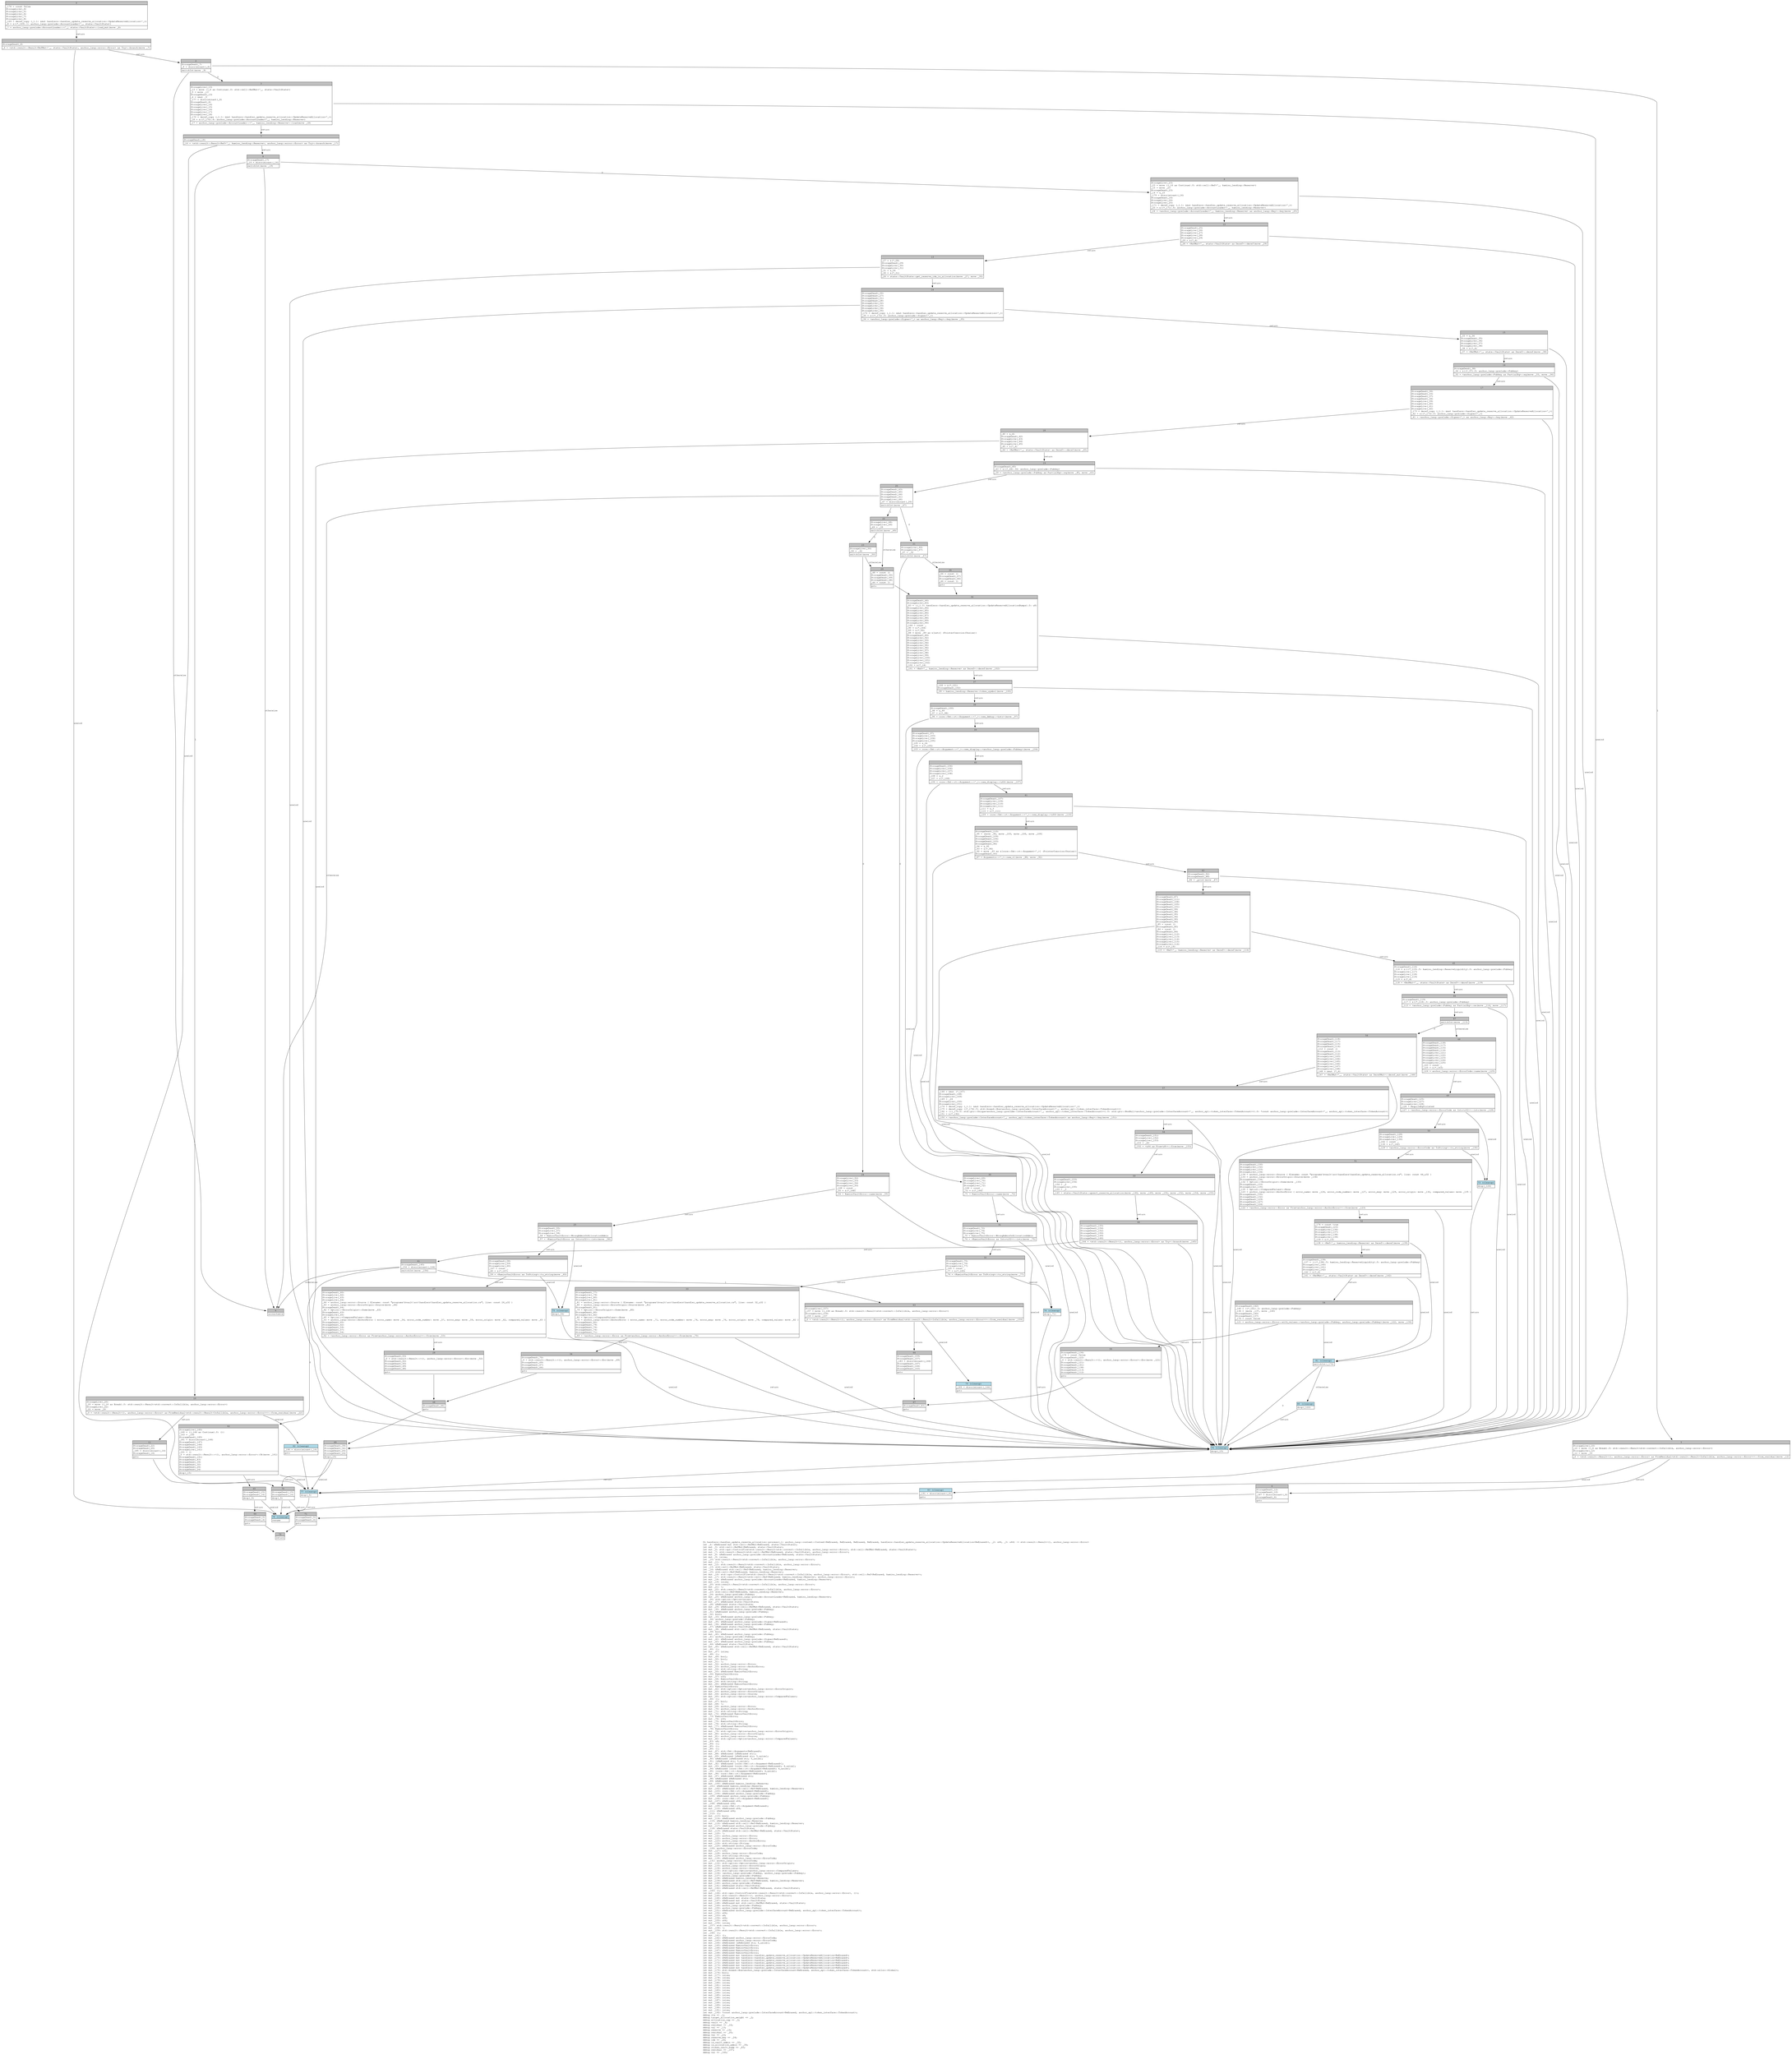 digraph Mir_0_166 {
    graph [fontname="Courier, monospace"];
    node [fontname="Courier, monospace"];
    edge [fontname="Courier, monospace"];
    label=<fn handlers::handler_update_reserve_allocation::process(_1: anchor_lang::context::Context&lt;ReErased, ReErased, ReErased, ReErased, handlers::handler_update_reserve_allocation::UpdateReserveAllocation&lt;ReErased&gt;&gt;, _2: u64, _3: u64) -&gt; std::result::Result&lt;(), anchor_lang::error::Error&gt;<br align="left"/>let _4: &amp;ReErased mut std::cell::RefMut&lt;ReErased, state::VaultState&gt;;<br align="left"/>let mut _5: std::cell::RefMut&lt;ReErased, state::VaultState&gt;;<br align="left"/>let mut _6: std::ops::ControlFlow&lt;std::result::Result&lt;std::convert::Infallible, anchor_lang::error::Error&gt;, std::cell::RefMut&lt;ReErased, state::VaultState&gt;&gt;;<br align="left"/>let mut _7: std::result::Result&lt;std::cell::RefMut&lt;ReErased, state::VaultState&gt;, anchor_lang::error::Error&gt;;<br align="left"/>let mut _8: &amp;ReErased anchor_lang::prelude::AccountLoader&lt;ReErased, state::VaultState&gt;;<br align="left"/>let mut _9: isize;<br align="left"/>let _10: std::result::Result&lt;std::convert::Infallible, anchor_lang::error::Error&gt;;<br align="left"/>let mut _11: !;<br align="left"/>let mut _12: std::result::Result&lt;std::convert::Infallible, anchor_lang::error::Error&gt;;<br align="left"/>let _13: std::cell::RefMut&lt;ReErased, state::VaultState&gt;;<br align="left"/>let _14: &amp;ReErased std::cell::Ref&lt;ReErased, kamino_lending::Reserve&gt;;<br align="left"/>let _15: std::cell::Ref&lt;ReErased, kamino_lending::Reserve&gt;;<br align="left"/>let mut _16: std::ops::ControlFlow&lt;std::result::Result&lt;std::convert::Infallible, anchor_lang::error::Error&gt;, std::cell::Ref&lt;ReErased, kamino_lending::Reserve&gt;&gt;;<br align="left"/>let mut _17: std::result::Result&lt;std::cell::Ref&lt;ReErased, kamino_lending::Reserve&gt;, anchor_lang::error::Error&gt;;<br align="left"/>let mut _18: &amp;ReErased anchor_lang::prelude::AccountLoader&lt;ReErased, kamino_lending::Reserve&gt;;<br align="left"/>let mut _19: isize;<br align="left"/>let _20: std::result::Result&lt;std::convert::Infallible, anchor_lang::error::Error&gt;;<br align="left"/>let mut _21: !;<br align="left"/>let mut _22: std::result::Result&lt;std::convert::Infallible, anchor_lang::error::Error&gt;;<br align="left"/>let _23: std::cell::Ref&lt;ReErased, kamino_lending::Reserve&gt;;<br align="left"/>let _24: anchor_lang::prelude::Pubkey;<br align="left"/>let mut _25: &amp;ReErased anchor_lang::prelude::AccountLoader&lt;ReErased, kamino_lending::Reserve&gt;;<br align="left"/>let _26: std::option::Option&lt;usize&gt;;<br align="left"/>let mut _27: &amp;ReErased state::VaultState;<br align="left"/>let _28: &amp;ReErased state::VaultState;<br align="left"/>let mut _29: &amp;ReErased std::cell::RefMut&lt;ReErased, state::VaultState&gt;;<br align="left"/>let mut _30: &amp;ReErased anchor_lang::prelude::Pubkey;<br align="left"/>let _31: &amp;ReErased anchor_lang::prelude::Pubkey;<br align="left"/>let _32: bool;<br align="left"/>let mut _33: &amp;ReErased anchor_lang::prelude::Pubkey;<br align="left"/>let _34: anchor_lang::prelude::Pubkey;<br align="left"/>let mut _35: &amp;ReErased anchor_lang::prelude::Signer&lt;ReErased&gt;;<br align="left"/>let mut _36: &amp;ReErased anchor_lang::prelude::Pubkey;<br align="left"/>let _37: &amp;ReErased state::VaultState;<br align="left"/>let mut _38: &amp;ReErased std::cell::RefMut&lt;ReErased, state::VaultState&gt;;<br align="left"/>let _39: bool;<br align="left"/>let mut _40: &amp;ReErased anchor_lang::prelude::Pubkey;<br align="left"/>let _41: anchor_lang::prelude::Pubkey;<br align="left"/>let mut _42: &amp;ReErased anchor_lang::prelude::Signer&lt;ReErased&gt;;<br align="left"/>let mut _43: &amp;ReErased anchor_lang::prelude::Pubkey;<br align="left"/>let _44: &amp;ReErased state::VaultState;<br align="left"/>let mut _45: &amp;ReErased std::cell::RefMut&lt;ReErased, state::VaultState&gt;;<br align="left"/>let _46: ();<br align="left"/>let mut _47: isize;<br align="left"/>let _48: ();<br align="left"/>let mut _49: bool;<br align="left"/>let mut _50: bool;<br align="left"/>let mut _51: !;<br align="left"/>let mut _52: anchor_lang::error::Error;<br align="left"/>let mut _53: anchor_lang::error::AnchorError;<br align="left"/>let mut _54: std::string::String;<br align="left"/>let mut _55: &amp;ReErased KaminoVaultError;<br align="left"/>let _56: KaminoVaultError;<br align="left"/>let mut _57: u32;<br align="left"/>let mut _58: KaminoVaultError;<br align="left"/>let mut _59: std::string::String;<br align="left"/>let mut _60: &amp;ReErased KaminoVaultError;<br align="left"/>let _61: KaminoVaultError;<br align="left"/>let mut _62: std::option::Option&lt;anchor_lang::error::ErrorOrigin&gt;;<br align="left"/>let mut _63: anchor_lang::error::ErrorOrigin;<br align="left"/>let mut _64: anchor_lang::error::Source;<br align="left"/>let mut _65: std::option::Option&lt;anchor_lang::error::ComparedValues&gt;;<br align="left"/>let _66: ();<br align="left"/>let mut _67: bool;<br align="left"/>let mut _68: !;<br align="left"/>let mut _69: anchor_lang::error::Error;<br align="left"/>let mut _70: anchor_lang::error::AnchorError;<br align="left"/>let mut _71: std::string::String;<br align="left"/>let mut _72: &amp;ReErased KaminoVaultError;<br align="left"/>let _73: KaminoVaultError;<br align="left"/>let mut _74: u32;<br align="left"/>let mut _75: KaminoVaultError;<br align="left"/>let mut _76: std::string::String;<br align="left"/>let mut _77: &amp;ReErased KaminoVaultError;<br align="left"/>let _78: KaminoVaultError;<br align="left"/>let mut _79: std::option::Option&lt;anchor_lang::error::ErrorOrigin&gt;;<br align="left"/>let mut _80: anchor_lang::error::ErrorOrigin;<br align="left"/>let mut _81: anchor_lang::error::Source;<br align="left"/>let mut _82: std::option::Option&lt;anchor_lang::error::ComparedValues&gt;;<br align="left"/>let _83: u8;<br align="left"/>let _84: ();<br align="left"/>let _85: ();<br align="left"/>let _86: ();<br align="left"/>let mut _87: std::fmt::Arguments&lt;ReErased&gt;;<br align="left"/>let mut _88: &amp;ReErased [&amp;ReErased str];<br align="left"/>let mut _89: &amp;ReErased [&amp;ReErased str; 5_usize];<br align="left"/>let _90: &amp;ReErased [&amp;ReErased str; 5_usize];<br align="left"/>let _91: [&amp;ReErased str; 5_usize];<br align="left"/>let mut _92: &amp;ReErased [core::fmt::rt::Argument&lt;ReErased&gt;];<br align="left"/>let mut _93: &amp;ReErased [core::fmt::rt::Argument&lt;ReErased&gt;; 4_usize];<br align="left"/>let _94: &amp;ReErased [core::fmt::rt::Argument&lt;ReErased&gt;; 4_usize];<br align="left"/>let _95: [core::fmt::rt::Argument&lt;ReErased&gt;; 4_usize];<br align="left"/>let mut _96: core::fmt::rt::Argument&lt;ReErased&gt;;<br align="left"/>let mut _97: &amp;ReErased &amp;ReErased str;<br align="left"/>let _98: &amp;ReErased &amp;ReErased str;<br align="left"/>let _99: &amp;ReErased str;<br align="left"/>let mut _100: &amp;ReErased kamino_lending::Reserve;<br align="left"/>let _101: &amp;ReErased kamino_lending::Reserve;<br align="left"/>let mut _102: &amp;ReErased std::cell::Ref&lt;ReErased, kamino_lending::Reserve&gt;;<br align="left"/>let mut _103: core::fmt::rt::Argument&lt;ReErased&gt;;<br align="left"/>let mut _104: &amp;ReErased anchor_lang::prelude::Pubkey;<br align="left"/>let _105: &amp;ReErased anchor_lang::prelude::Pubkey;<br align="left"/>let mut _106: core::fmt::rt::Argument&lt;ReErased&gt;;<br align="left"/>let mut _107: &amp;ReErased u64;<br align="left"/>let _108: &amp;ReErased u64;<br align="left"/>let mut _109: core::fmt::rt::Argument&lt;ReErased&gt;;<br align="left"/>let mut _110: &amp;ReErased u64;<br align="left"/>let _111: &amp;ReErased u64;<br align="left"/>let _112: ();<br align="left"/>let mut _113: bool;<br align="left"/>let mut _114: &amp;ReErased anchor_lang::prelude::Pubkey;<br align="left"/>let _115: &amp;ReErased kamino_lending::Reserve;<br align="left"/>let mut _116: &amp;ReErased std::cell::Ref&lt;ReErased, kamino_lending::Reserve&gt;;<br align="left"/>let mut _117: &amp;ReErased anchor_lang::prelude::Pubkey;<br align="left"/>let _118: &amp;ReErased state::VaultState;<br align="left"/>let mut _119: &amp;ReErased std::cell::RefMut&lt;ReErased, state::VaultState&gt;;<br align="left"/>let mut _120: !;<br align="left"/>let mut _121: anchor_lang::error::Error;<br align="left"/>let mut _122: anchor_lang::error::Error;<br align="left"/>let mut _123: anchor_lang::error::AnchorError;<br align="left"/>let mut _124: std::string::String;<br align="left"/>let mut _125: &amp;ReErased anchor_lang::error::ErrorCode;<br align="left"/>let _126: anchor_lang::error::ErrorCode;<br align="left"/>let mut _127: u32;<br align="left"/>let mut _128: anchor_lang::error::ErrorCode;<br align="left"/>let mut _129: std::string::String;<br align="left"/>let mut _130: &amp;ReErased anchor_lang::error::ErrorCode;<br align="left"/>let _131: anchor_lang::error::ErrorCode;<br align="left"/>let mut _132: std::option::Option&lt;anchor_lang::error::ErrorOrigin&gt;;<br align="left"/>let mut _133: anchor_lang::error::ErrorOrigin;<br align="left"/>let mut _134: anchor_lang::error::Source;<br align="left"/>let mut _135: std::option::Option&lt;anchor_lang::error::ComparedValues&gt;;<br align="left"/>let mut _136: (anchor_lang::prelude::Pubkey, anchor_lang::prelude::Pubkey);<br align="left"/>let mut _137: anchor_lang::prelude::Pubkey;<br align="left"/>let mut _138: &amp;ReErased kamino_lending::Reserve;<br align="left"/>let mut _139: &amp;ReErased std::cell::Ref&lt;ReErased, kamino_lending::Reserve&gt;;<br align="left"/>let mut _140: anchor_lang::prelude::Pubkey;<br align="left"/>let mut _141: &amp;ReErased state::VaultState;<br align="left"/>let mut _142: &amp;ReErased std::cell::RefMut&lt;ReErased, state::VaultState&gt;;<br align="left"/>let _143: ();<br align="left"/>let mut _144: std::ops::ControlFlow&lt;std::result::Result&lt;std::convert::Infallible, anchor_lang::error::Error&gt;, ()&gt;;<br align="left"/>let mut _145: std::result::Result&lt;(), anchor_lang::error::Error&gt;;<br align="left"/>let mut _146: &amp;ReErased mut state::VaultState;<br align="left"/>let mut _147: &amp;ReErased mut state::VaultState;<br align="left"/>let mut _148: &amp;ReErased mut std::cell::RefMut&lt;ReErased, state::VaultState&gt;;<br align="left"/>let mut _149: anchor_lang::prelude::Pubkey;<br align="left"/>let mut _150: anchor_lang::prelude::Pubkey;<br align="left"/>let mut _151: &amp;ReErased anchor_lang::prelude::InterfaceAccount&lt;ReErased, anchor_spl::token_interface::TokenAccount&gt;;<br align="left"/>let mut _152: u64;<br align="left"/>let mut _153: u8;<br align="left"/>let mut _154: u64;<br align="left"/>let mut _155: u64;<br align="left"/>let mut _156: isize;<br align="left"/>let _157: std::result::Result&lt;std::convert::Infallible, anchor_lang::error::Error&gt;;<br align="left"/>let mut _158: !;<br align="left"/>let mut _159: std::result::Result&lt;std::convert::Infallible, anchor_lang::error::Error&gt;;<br align="left"/>let _160: ();<br align="left"/>let mut _161: ();<br align="left"/>let mut _162: &amp;ReErased anchor_lang::error::ErrorCode;<br align="left"/>let mut _163: &amp;ReErased anchor_lang::error::ErrorCode;<br align="left"/>let mut _164: &amp;ReErased [&amp;ReErased str; 5_usize];<br align="left"/>let mut _165: &amp;ReErased KaminoVaultError;<br align="left"/>let mut _166: &amp;ReErased KaminoVaultError;<br align="left"/>let mut _167: &amp;ReErased KaminoVaultError;<br align="left"/>let mut _168: &amp;ReErased KaminoVaultError;<br align="left"/>let mut _169: &amp;ReErased mut handlers::handler_update_reserve_allocation::UpdateReserveAllocation&lt;ReErased&gt;;<br align="left"/>let mut _170: &amp;ReErased mut handlers::handler_update_reserve_allocation::UpdateReserveAllocation&lt;ReErased&gt;;<br align="left"/>let mut _171: &amp;ReErased mut handlers::handler_update_reserve_allocation::UpdateReserveAllocation&lt;ReErased&gt;;<br align="left"/>let mut _172: &amp;ReErased mut handlers::handler_update_reserve_allocation::UpdateReserveAllocation&lt;ReErased&gt;;<br align="left"/>let mut _173: &amp;ReErased mut handlers::handler_update_reserve_allocation::UpdateReserveAllocation&lt;ReErased&gt;;<br align="left"/>let mut _174: &amp;ReErased mut handlers::handler_update_reserve_allocation::UpdateReserveAllocation&lt;ReErased&gt;;<br align="left"/>let mut _175: std::boxed::Box&lt;anchor_lang::prelude::InterfaceAccount&lt;ReErased, anchor_spl::token_interface::TokenAccount&gt;, std::alloc::Global&gt;;<br align="left"/>let mut _176: bool;<br align="left"/>let mut _177: isize;<br align="left"/>let mut _178: isize;<br align="left"/>let mut _179: isize;<br align="left"/>let mut _180: isize;<br align="left"/>let mut _181: isize;<br align="left"/>let mut _182: isize;<br align="left"/>let mut _183: isize;<br align="left"/>let mut _184: isize;<br align="left"/>let mut _185: isize;<br align="left"/>let mut _186: isize;<br align="left"/>let mut _187: isize;<br align="left"/>let mut _188: isize;<br align="left"/>let mut _189: isize;<br align="left"/>let mut _190: isize;<br align="left"/>let mut _191: isize;<br align="left"/>let mut _192: *const anchor_lang::prelude::InterfaceAccount&lt;ReErased, anchor_spl::token_interface::TokenAccount&gt;;<br align="left"/>debug ctx =&gt; _1;<br align="left"/>debug target_allocation_weight =&gt; _2;<br align="left"/>debug allocation_cap =&gt; _3;<br align="left"/>debug vault =&gt; _4;<br align="left"/>debug residual =&gt; _10;<br align="left"/>debug val =&gt; _13;<br align="left"/>debug reserve =&gt; _14;<br align="left"/>debug residual =&gt; _20;<br align="left"/>debug val =&gt; _23;<br align="left"/>debug reserve_key =&gt; _24;<br align="left"/>debug idx =&gt; _26;<br align="left"/>debug is_vault_admin =&gt; _32;<br align="left"/>debug is_allocation_admin =&gt; _39;<br align="left"/>debug ctoken_vault_bump =&gt; _83;<br align="left"/>debug residual =&gt; _157;<br align="left"/>debug val =&gt; _160;<br align="left"/>>;
    bb0__0_166 [shape="none", label=<<table border="0" cellborder="1" cellspacing="0"><tr><td bgcolor="gray" align="center" colspan="1">0</td></tr><tr><td align="left" balign="left">_176 = const false<br/>StorageLive(_4)<br/>StorageLive(_5)<br/>StorageLive(_6)<br/>StorageLive(_7)<br/>StorageLive(_8)<br/>_169 = deref_copy (_1.1: &amp;mut handlers::handler_update_reserve_allocation::UpdateReserveAllocation&lt;'_&gt;)<br/>_8 = &amp;((*_169).1: anchor_lang::prelude::AccountLoader&lt;'_, state::VaultState&gt;)<br/></td></tr><tr><td align="left">_7 = anchor_lang::prelude::AccountLoader::&lt;'_, state::VaultState&gt;::load_mut(move _8)</td></tr></table>>];
    bb1__0_166 [shape="none", label=<<table border="0" cellborder="1" cellspacing="0"><tr><td bgcolor="gray" align="center" colspan="1">1</td></tr><tr><td align="left" balign="left">StorageDead(_8)<br/></td></tr><tr><td align="left">_6 = &lt;std::result::Result&lt;RefMut&lt;'_, state::VaultState&gt;, anchor_lang::error::Error&gt; as Try&gt;::branch(move _7)</td></tr></table>>];
    bb2__0_166 [shape="none", label=<<table border="0" cellborder="1" cellspacing="0"><tr><td bgcolor="gray" align="center" colspan="1">2</td></tr><tr><td align="left" balign="left">StorageDead(_7)<br/>_9 = discriminant(_6)<br/></td></tr><tr><td align="left">switchInt(move _9)</td></tr></table>>];
    bb3__0_166 [shape="none", label=<<table border="0" cellborder="1" cellspacing="0"><tr><td bgcolor="gray" align="center" colspan="1">3</td></tr><tr><td align="left" balign="left">StorageLive(_13)<br/>_13 = move ((_6 as Continue).0: std::cell::RefMut&lt;'_, state::VaultState&gt;)<br/>_5 = move _13<br/>StorageDead(_13)<br/>_4 = &amp;mut _5<br/>_177 = discriminant(_6)<br/>StorageDead(_6)<br/>StorageLive(_14)<br/>StorageLive(_15)<br/>StorageLive(_16)<br/>StorageLive(_17)<br/>StorageLive(_18)<br/>_170 = deref_copy (_1.1: &amp;mut handlers::handler_update_reserve_allocation::UpdateReserveAllocation&lt;'_&gt;)<br/>_18 = &amp;((*_170).4: anchor_lang::prelude::AccountLoader&lt;'_, kamino_lending::Reserve&gt;)<br/></td></tr><tr><td align="left">_17 = anchor_lang::prelude::AccountLoader::&lt;'_, kamino_lending::Reserve&gt;::load(move _18)</td></tr></table>>];
    bb4__0_166 [shape="none", label=<<table border="0" cellborder="1" cellspacing="0"><tr><td bgcolor="gray" align="center" colspan="1">4</td></tr><tr><td align="left">unreachable</td></tr></table>>];
    bb5__0_166 [shape="none", label=<<table border="0" cellborder="1" cellspacing="0"><tr><td bgcolor="gray" align="center" colspan="1">5</td></tr><tr><td align="left" balign="left">StorageLive(_10)<br/>_10 = move ((_6 as Break).0: std::result::Result&lt;std::convert::Infallible, anchor_lang::error::Error&gt;)<br/>StorageLive(_12)<br/>_12 = move _10<br/></td></tr><tr><td align="left">_0 = &lt;std::result::Result&lt;(), anchor_lang::error::Error&gt; as FromResidual&lt;std::result::Result&lt;Infallible, anchor_lang::error::Error&gt;&gt;&gt;::from_residual(move _12)</td></tr></table>>];
    bb6__0_166 [shape="none", label=<<table border="0" cellborder="1" cellspacing="0"><tr><td bgcolor="gray" align="center" colspan="1">6</td></tr><tr><td align="left" balign="left">StorageDead(_12)<br/>StorageDead(_10)<br/>_187 = discriminant(_6)<br/>StorageDead(_6)<br/></td></tr><tr><td align="left">goto</td></tr></table>>];
    bb7__0_166 [shape="none", label=<<table border="0" cellborder="1" cellspacing="0"><tr><td bgcolor="gray" align="center" colspan="1">7</td></tr><tr><td align="left" balign="left">StorageDead(_18)<br/></td></tr><tr><td align="left">_16 = &lt;std::result::Result&lt;Ref&lt;'_, kamino_lending::Reserve&gt;, anchor_lang::error::Error&gt; as Try&gt;::branch(move _17)</td></tr></table>>];
    bb8__0_166 [shape="none", label=<<table border="0" cellborder="1" cellspacing="0"><tr><td bgcolor="gray" align="center" colspan="1">8</td></tr><tr><td align="left" balign="left">StorageDead(_17)<br/>_19 = discriminant(_16)<br/></td></tr><tr><td align="left">switchInt(move _19)</td></tr></table>>];
    bb9__0_166 [shape="none", label=<<table border="0" cellborder="1" cellspacing="0"><tr><td bgcolor="gray" align="center" colspan="1">9</td></tr><tr><td align="left" balign="left">StorageLive(_23)<br/>_23 = move ((_16 as Continue).0: std::cell::Ref&lt;'_, kamino_lending::Reserve&gt;)<br/>_15 = move _23<br/>StorageDead(_23)<br/>_14 = &amp;_15<br/>_179 = discriminant(_16)<br/>StorageDead(_16)<br/>StorageLive(_24)<br/>StorageLive(_25)<br/>_171 = deref_copy (_1.1: &amp;mut handlers::handler_update_reserve_allocation::UpdateReserveAllocation&lt;'_&gt;)<br/>_25 = &amp;((*_171).4: anchor_lang::prelude::AccountLoader&lt;'_, kamino_lending::Reserve&gt;)<br/></td></tr><tr><td align="left">_24 = &lt;anchor_lang::prelude::AccountLoader&lt;'_, kamino_lending::Reserve&gt; as anchor_lang::Key&gt;::key(move _25)</td></tr></table>>];
    bb10__0_166 [shape="none", label=<<table border="0" cellborder="1" cellspacing="0"><tr><td bgcolor="gray" align="center" colspan="1">10</td></tr><tr><td align="left" balign="left">StorageLive(_20)<br/>_20 = move ((_16 as Break).0: std::result::Result&lt;std::convert::Infallible, anchor_lang::error::Error&gt;)<br/>StorageLive(_22)<br/>_22 = move _20<br/></td></tr><tr><td align="left">_0 = &lt;std::result::Result&lt;(), anchor_lang::error::Error&gt; as FromResidual&lt;std::result::Result&lt;Infallible, anchor_lang::error::Error&gt;&gt;&gt;::from_residual(move _22)</td></tr></table>>];
    bb11__0_166 [shape="none", label=<<table border="0" cellborder="1" cellspacing="0"><tr><td bgcolor="gray" align="center" colspan="1">11</td></tr><tr><td align="left" balign="left">StorageDead(_22)<br/>StorageDead(_20)<br/>_185 = discriminant(_16)<br/>StorageDead(_16)<br/></td></tr><tr><td align="left">goto</td></tr></table>>];
    bb12__0_166 [shape="none", label=<<table border="0" cellborder="1" cellspacing="0"><tr><td bgcolor="gray" align="center" colspan="1">12</td></tr><tr><td align="left" balign="left">StorageDead(_25)<br/>StorageLive(_26)<br/>StorageLive(_27)<br/>StorageLive(_28)<br/>StorageLive(_29)<br/>_29 = &amp;(*_4)<br/></td></tr><tr><td align="left">_28 = &lt;RefMut&lt;'_, state::VaultState&gt; as Deref&gt;::deref(move _29)</td></tr></table>>];
    bb13__0_166 [shape="none", label=<<table border="0" cellborder="1" cellspacing="0"><tr><td bgcolor="gray" align="center" colspan="1">13</td></tr><tr><td align="left" balign="left">_27 = &amp;(*_28)<br/>StorageDead(_29)<br/>StorageLive(_30)<br/>StorageLive(_31)<br/>_31 = &amp;_24<br/>_30 = &amp;(*_31)<br/></td></tr><tr><td align="left">_26 = state::VaultState::get_reserve_idx_in_allocation(move _27, move _30)</td></tr></table>>];
    bb14__0_166 [shape="none", label=<<table border="0" cellborder="1" cellspacing="0"><tr><td bgcolor="gray" align="center" colspan="1">14</td></tr><tr><td align="left" balign="left">StorageDead(_30)<br/>StorageDead(_27)<br/>StorageDead(_31)<br/>StorageDead(_28)<br/>StorageLive(_32)<br/>StorageLive(_33)<br/>StorageLive(_34)<br/>StorageLive(_35)<br/>_172 = deref_copy (_1.1: &amp;mut handlers::handler_update_reserve_allocation::UpdateReserveAllocation&lt;'_&gt;)<br/>_35 = &amp;((*_172).0: anchor_lang::prelude::Signer&lt;'_&gt;)<br/></td></tr><tr><td align="left">_34 = &lt;anchor_lang::prelude::Signer&lt;'_&gt; as anchor_lang::Key&gt;::key(move _35)</td></tr></table>>];
    bb15__0_166 [shape="none", label=<<table border="0" cellborder="1" cellspacing="0"><tr><td bgcolor="gray" align="center" colspan="1">15</td></tr><tr><td align="left" balign="left">_33 = &amp;_34<br/>StorageDead(_35)<br/>StorageLive(_36)<br/>StorageLive(_37)<br/>StorageLive(_38)<br/>_38 = &amp;(*_4)<br/></td></tr><tr><td align="left">_37 = &lt;RefMut&lt;'_, state::VaultState&gt; as Deref&gt;::deref(move _38)</td></tr></table>>];
    bb16__0_166 [shape="none", label=<<table border="0" cellborder="1" cellspacing="0"><tr><td bgcolor="gray" align="center" colspan="1">16</td></tr><tr><td align="left" balign="left">StorageDead(_38)<br/>_36 = &amp;((*_37).0: anchor_lang::prelude::Pubkey)<br/></td></tr><tr><td align="left">_32 = &lt;anchor_lang::prelude::Pubkey as PartialEq&gt;::eq(move _33, move _36)</td></tr></table>>];
    bb17__0_166 [shape="none", label=<<table border="0" cellborder="1" cellspacing="0"><tr><td bgcolor="gray" align="center" colspan="1">17</td></tr><tr><td align="left" balign="left">StorageDead(_36)<br/>StorageDead(_33)<br/>StorageDead(_37)<br/>StorageDead(_34)<br/>StorageLive(_39)<br/>StorageLive(_40)<br/>StorageLive(_41)<br/>StorageLive(_42)<br/>_173 = deref_copy (_1.1: &amp;mut handlers::handler_update_reserve_allocation::UpdateReserveAllocation&lt;'_&gt;)<br/>_42 = &amp;((*_173).0: anchor_lang::prelude::Signer&lt;'_&gt;)<br/></td></tr><tr><td align="left">_41 = &lt;anchor_lang::prelude::Signer&lt;'_&gt; as anchor_lang::Key&gt;::key(move _42)</td></tr></table>>];
    bb18__0_166 [shape="none", label=<<table border="0" cellborder="1" cellspacing="0"><tr><td bgcolor="gray" align="center" colspan="1">18</td></tr><tr><td align="left" balign="left">_40 = &amp;_41<br/>StorageDead(_42)<br/>StorageLive(_43)<br/>StorageLive(_44)<br/>StorageLive(_45)<br/>_45 = &amp;(*_4)<br/></td></tr><tr><td align="left">_44 = &lt;RefMut&lt;'_, state::VaultState&gt; as Deref&gt;::deref(move _45)</td></tr></table>>];
    bb19__0_166 [shape="none", label=<<table border="0" cellborder="1" cellspacing="0"><tr><td bgcolor="gray" align="center" colspan="1">19</td></tr><tr><td align="left" balign="left">StorageDead(_45)<br/>_43 = &amp;((*_44).34: anchor_lang::prelude::Pubkey)<br/></td></tr><tr><td align="left">_39 = &lt;anchor_lang::prelude::Pubkey as PartialEq&gt;::eq(move _40, move _43)</td></tr></table>>];
    bb20__0_166 [shape="none", label=<<table border="0" cellborder="1" cellspacing="0"><tr><td bgcolor="gray" align="center" colspan="1">20</td></tr><tr><td align="left" balign="left">StorageDead(_43)<br/>StorageDead(_40)<br/>StorageDead(_44)<br/>StorageDead(_41)<br/>StorageLive(_46)<br/>_47 = discriminant(_26)<br/></td></tr><tr><td align="left">switchInt(move _47)</td></tr></table>>];
    bb21__0_166 [shape="none", label=<<table border="0" cellborder="1" cellspacing="0"><tr><td bgcolor="gray" align="center" colspan="1">21</td></tr><tr><td align="left" balign="left">StorageLive(_66)<br/>StorageLive(_67)<br/>_67 = _32<br/></td></tr><tr><td align="left">switchInt(move _67)</td></tr></table>>];
    bb22__0_166 [shape="none", label=<<table border="0" cellborder="1" cellspacing="0"><tr><td bgcolor="gray" align="center" colspan="1">22</td></tr><tr><td align="left" balign="left">StorageLive(_48)<br/>StorageLive(_49)<br/>_49 = _39<br/></td></tr><tr><td align="left">switchInt(move _49)</td></tr></table>>];
    bb23__0_166 [shape="none", label=<<table border="0" cellborder="1" cellspacing="0"><tr><td bgcolor="gray" align="center" colspan="1">23</td></tr><tr><td align="left" balign="left">StorageLive(_50)<br/>_50 = _32<br/></td></tr><tr><td align="left">switchInt(move _50)</td></tr></table>>];
    bb24__0_166 [shape="none", label=<<table border="0" cellborder="1" cellspacing="0"><tr><td bgcolor="gray" align="center" colspan="1">24</td></tr><tr><td align="left" balign="left">StorageLive(_52)<br/>StorageLive(_53)<br/>StorageLive(_54)<br/>StorageLive(_55)<br/>_168 = const _<br/>_55 = &amp;(*_168)<br/></td></tr><tr><td align="left">_54 = KaminoVaultError::name(move _55)</td></tr></table>>];
    bb25__0_166 [shape="none", label=<<table border="0" cellborder="1" cellspacing="0"><tr><td bgcolor="gray" align="center" colspan="1">25</td></tr><tr><td align="left" balign="left">StorageDead(_55)<br/>StorageLive(_57)<br/>StorageLive(_58)<br/>_58 = KaminoVaultError::WrongAdminOrAllocationAdmin<br/></td></tr><tr><td align="left">_57 = &lt;KaminoVaultError as Into&lt;u32&gt;&gt;::into(move _58)</td></tr></table>>];
    bb26__0_166 [shape="none", label=<<table border="0" cellborder="1" cellspacing="0"><tr><td bgcolor="gray" align="center" colspan="1">26</td></tr><tr><td align="left" balign="left">StorageDead(_58)<br/>StorageLive(_59)<br/>StorageLive(_60)<br/>_167 = const _<br/>_60 = &amp;(*_167)<br/></td></tr><tr><td align="left">_59 = &lt;KaminoVaultError as ToString&gt;::to_string(move _60)</td></tr></table>>];
    bb27__0_166 [shape="none", label=<<table border="0" cellborder="1" cellspacing="0"><tr><td bgcolor="gray" align="center" colspan="1">27</td></tr><tr><td align="left" balign="left">StorageDead(_60)<br/>StorageLive(_62)<br/>StorageLive(_63)<br/>StorageLive(_64)<br/>_64 = anchor_lang::error::Source { filename: const &quot;programs\\kvault\\src\\handlers\\handler_update_reserve_allocation.rs&quot;, line: const 26_u32 }<br/>_63 = anchor_lang::error::ErrorOrigin::Source(move _64)<br/>StorageDead(_64)<br/>_62 = Option::&lt;ErrorOrigin&gt;::Some(move _63)<br/>StorageDead(_63)<br/>StorageLive(_65)<br/>_65 = Option::&lt;ComparedValues&gt;::None<br/>_53 = anchor_lang::error::AnchorError { error_name: move _54, error_code_number: move _57, error_msg: move _59, error_origin: move _62, compared_values: move _65 }<br/>StorageDead(_65)<br/>StorageDead(_62)<br/>StorageDead(_59)<br/>StorageDead(_57)<br/>StorageDead(_54)<br/></td></tr><tr><td align="left">_52 = &lt;anchor_lang::error::Error as From&lt;anchor_lang::error::AnchorError&gt;&gt;::from(move _53)</td></tr></table>>];
    bb28__0_166 [shape="none", label=<<table border="0" cellborder="1" cellspacing="0"><tr><td bgcolor="gray" align="center" colspan="1">28</td></tr><tr><td align="left" balign="left">StorageDead(_53)<br/>_0 = std::result::Result::&lt;(), anchor_lang::error::Error&gt;::Err(move _52)<br/>StorageDead(_52)<br/>StorageDead(_50)<br/>StorageDead(_49)<br/>StorageDead(_48)<br/></td></tr><tr><td align="left">goto</td></tr></table>>];
    bb29__0_166 [shape="none", label=<<table border="0" cellborder="1" cellspacing="0"><tr><td bgcolor="gray" align="center" colspan="1">29</td></tr><tr><td align="left" balign="left">_48 = const ()<br/>StorageDead(_50)<br/>StorageDead(_49)<br/>StorageDead(_48)<br/>_46 = const ()<br/></td></tr><tr><td align="left">goto</td></tr></table>>];
    bb30__0_166 [shape="none", label=<<table border="0" cellborder="1" cellspacing="0"><tr><td bgcolor="gray" align="center" colspan="1">30</td></tr><tr><td align="left" balign="left">StorageLive(_69)<br/>StorageLive(_70)<br/>StorageLive(_71)<br/>StorageLive(_72)<br/>_166 = const _<br/>_72 = &amp;(*_166)<br/></td></tr><tr><td align="left">_71 = KaminoVaultError::name(move _72)</td></tr></table>>];
    bb31__0_166 [shape="none", label=<<table border="0" cellborder="1" cellspacing="0"><tr><td bgcolor="gray" align="center" colspan="1">31</td></tr><tr><td align="left" balign="left">StorageDead(_72)<br/>StorageLive(_74)<br/>StorageLive(_75)<br/>_75 = KaminoVaultError::WrongAdminOrAllocationAdmin<br/></td></tr><tr><td align="left">_74 = &lt;KaminoVaultError as Into&lt;u32&gt;&gt;::into(move _75)</td></tr></table>>];
    bb32__0_166 [shape="none", label=<<table border="0" cellborder="1" cellspacing="0"><tr><td bgcolor="gray" align="center" colspan="1">32</td></tr><tr><td align="left" balign="left">StorageDead(_75)<br/>StorageLive(_76)<br/>StorageLive(_77)<br/>_165 = const _<br/>_77 = &amp;(*_165)<br/></td></tr><tr><td align="left">_76 = &lt;KaminoVaultError as ToString&gt;::to_string(move _77)</td></tr></table>>];
    bb33__0_166 [shape="none", label=<<table border="0" cellborder="1" cellspacing="0"><tr><td bgcolor="gray" align="center" colspan="1">33</td></tr><tr><td align="left" balign="left">StorageDead(_77)<br/>StorageLive(_79)<br/>StorageLive(_80)<br/>StorageLive(_81)<br/>_81 = anchor_lang::error::Source { filename: const &quot;programs\\kvault\\src\\handlers\\handler_update_reserve_allocation.rs&quot;, line: const 32_u32 }<br/>_80 = anchor_lang::error::ErrorOrigin::Source(move _81)<br/>StorageDead(_81)<br/>_79 = Option::&lt;ErrorOrigin&gt;::Some(move _80)<br/>StorageDead(_80)<br/>StorageLive(_82)<br/>_82 = Option::&lt;ComparedValues&gt;::None<br/>_70 = anchor_lang::error::AnchorError { error_name: move _71, error_code_number: move _74, error_msg: move _76, error_origin: move _79, compared_values: move _82 }<br/>StorageDead(_82)<br/>StorageDead(_79)<br/>StorageDead(_76)<br/>StorageDead(_74)<br/>StorageDead(_71)<br/></td></tr><tr><td align="left">_69 = &lt;anchor_lang::error::Error as From&lt;anchor_lang::error::AnchorError&gt;&gt;::from(move _70)</td></tr></table>>];
    bb34__0_166 [shape="none", label=<<table border="0" cellborder="1" cellspacing="0"><tr><td bgcolor="gray" align="center" colspan="1">34</td></tr><tr><td align="left" balign="left">StorageDead(_70)<br/>_0 = std::result::Result::&lt;(), anchor_lang::error::Error&gt;::Err(move _69)<br/>StorageDead(_69)<br/>StorageDead(_67)<br/>StorageDead(_66)<br/></td></tr><tr><td align="left">goto</td></tr></table>>];
    bb35__0_166 [shape="none", label=<<table border="0" cellborder="1" cellspacing="0"><tr><td bgcolor="gray" align="center" colspan="1">35</td></tr><tr><td align="left" balign="left">_66 = const ()<br/>StorageDead(_67)<br/>StorageDead(_66)<br/>_46 = const ()<br/></td></tr><tr><td align="left">goto</td></tr></table>>];
    bb36__0_166 [shape="none", label=<<table border="0" cellborder="1" cellspacing="0"><tr><td bgcolor="gray" align="center" colspan="1">36</td></tr><tr><td align="left" balign="left">StorageDead(_46)<br/>StorageLive(_83)<br/>_83 = ((_1.3: handlers::handler_update_reserve_allocation::UpdateReserveAllocationBumps).0: u8)<br/>StorageLive(_84)<br/>StorageLive(_85)<br/>StorageLive(_86)<br/>StorageLive(_87)<br/>StorageLive(_88)<br/>StorageLive(_89)<br/>StorageLive(_90)<br/>_164 = const _<br/>_90 = &amp;(*_164)<br/>_89 = &amp;(*_90)<br/>_88 = move _89 as &amp;[&amp;str] (PointerCoercion(Unsize))<br/>StorageDead(_89)<br/>StorageLive(_92)<br/>StorageLive(_93)<br/>StorageLive(_94)<br/>StorageLive(_95)<br/>StorageLive(_96)<br/>StorageLive(_97)<br/>StorageLive(_98)<br/>StorageLive(_99)<br/>StorageLive(_100)<br/>StorageLive(_101)<br/>StorageLive(_102)<br/>_102 = &amp;(*_14)<br/></td></tr><tr><td align="left">_101 = &lt;Ref&lt;'_, kamino_lending::Reserve&gt; as Deref&gt;::deref(move _102)</td></tr></table>>];
    bb37__0_166 [shape="none", label=<<table border="0" cellborder="1" cellspacing="0"><tr><td bgcolor="gray" align="center" colspan="1">37</td></tr><tr><td align="left" balign="left">_100 = &amp;(*_101)<br/>StorageDead(_102)<br/></td></tr><tr><td align="left">_99 = kamino_lending::Reserve::token_symbol(move _100)</td></tr></table>>];
    bb38__0_166 [shape="none", label=<<table border="0" cellborder="1" cellspacing="0"><tr><td bgcolor="gray" align="center" colspan="1">38</td></tr><tr><td align="left" balign="left">StorageDead(_100)<br/>_98 = &amp;_99<br/>_97 = &amp;(*_98)<br/></td></tr><tr><td align="left">_96 = core::fmt::rt::Argument::&lt;'_&gt;::new_debug::&lt;&amp;str&gt;(move _97)</td></tr></table>>];
    bb39__0_166 [shape="none", label=<<table border="0" cellborder="1" cellspacing="0"><tr><td bgcolor="gray" align="center" colspan="1">39</td></tr><tr><td align="left" balign="left">StorageDead(_97)<br/>StorageLive(_103)<br/>StorageLive(_104)<br/>StorageLive(_105)<br/>_105 = &amp;_24<br/>_104 = &amp;(*_105)<br/></td></tr><tr><td align="left">_103 = core::fmt::rt::Argument::&lt;'_&gt;::new_display::&lt;anchor_lang::prelude::Pubkey&gt;(move _104)</td></tr></table>>];
    bb40__0_166 [shape="none", label=<<table border="0" cellborder="1" cellspacing="0"><tr><td bgcolor="gray" align="center" colspan="1">40</td></tr><tr><td align="left" balign="left">StorageDead(_104)<br/>StorageLive(_106)<br/>StorageLive(_107)<br/>StorageLive(_108)<br/>_108 = &amp;_2<br/>_107 = &amp;(*_108)<br/></td></tr><tr><td align="left">_106 = core::fmt::rt::Argument::&lt;'_&gt;::new_display::&lt;u64&gt;(move _107)</td></tr></table>>];
    bb41__0_166 [shape="none", label=<<table border="0" cellborder="1" cellspacing="0"><tr><td bgcolor="gray" align="center" colspan="1">41</td></tr><tr><td align="left" balign="left">StorageDead(_107)<br/>StorageLive(_109)<br/>StorageLive(_110)<br/>StorageLive(_111)<br/>_111 = &amp;_3<br/>_110 = &amp;(*_111)<br/></td></tr><tr><td align="left">_109 = core::fmt::rt::Argument::&lt;'_&gt;::new_display::&lt;u64&gt;(move _110)</td></tr></table>>];
    bb42__0_166 [shape="none", label=<<table border="0" cellborder="1" cellspacing="0"><tr><td bgcolor="gray" align="center" colspan="1">42</td></tr><tr><td align="left" balign="left">StorageDead(_110)<br/>_95 = [move _96, move _103, move _106, move _109]<br/>StorageDead(_109)<br/>StorageDead(_106)<br/>StorageDead(_103)<br/>StorageDead(_96)<br/>_94 = &amp;_95<br/>_93 = &amp;(*_94)<br/>_92 = move _93 as &amp;[core::fmt::rt::Argument&lt;'_&gt;] (PointerCoercion(Unsize))<br/>StorageDead(_93)<br/></td></tr><tr><td align="left">_87 = Arguments::&lt;'_&gt;::new_v1(move _88, move _92)</td></tr></table>>];
    bb43__0_166 [shape="none", label=<<table border="0" cellborder="1" cellspacing="0"><tr><td bgcolor="gray" align="center" colspan="1">43</td></tr><tr><td align="left" balign="left">StorageDead(_92)<br/>StorageDead(_88)<br/></td></tr><tr><td align="left">_86 = _print(move _87)</td></tr></table>>];
    bb44__0_166 [shape="none", label=<<table border="0" cellborder="1" cellspacing="0"><tr><td bgcolor="gray" align="center" colspan="1">44</td></tr><tr><td align="left" balign="left">StorageDead(_87)<br/>StorageDead(_111)<br/>StorageDead(_108)<br/>StorageDead(_105)<br/>StorageDead(_101)<br/>StorageDead(_99)<br/>StorageDead(_98)<br/>StorageDead(_95)<br/>StorageDead(_94)<br/>StorageDead(_90)<br/>StorageDead(_86)<br/>_85 = const ()<br/>StorageDead(_85)<br/>_84 = const ()<br/>StorageDead(_84)<br/>StorageLive(_112)<br/>StorageLive(_113)<br/>StorageLive(_114)<br/>StorageLive(_115)<br/>StorageLive(_116)<br/>_116 = &amp;(*_14)<br/></td></tr><tr><td align="left">_115 = &lt;Ref&lt;'_, kamino_lending::Reserve&gt; as Deref&gt;::deref(move _116)</td></tr></table>>];
    bb45__0_166 [shape="none", label=<<table border="0" cellborder="1" cellspacing="0"><tr><td bgcolor="gray" align="center" colspan="1">45</td></tr><tr><td align="left" balign="left">StorageDead(_116)<br/>_114 = &amp;(((*_115).5: kamino_lending::ReserveLiquidity).0: anchor_lang::prelude::Pubkey)<br/>StorageLive(_117)<br/>StorageLive(_118)<br/>StorageLive(_119)<br/>_119 = &amp;(*_4)<br/></td></tr><tr><td align="left">_118 = &lt;RefMut&lt;'_, state::VaultState&gt; as Deref&gt;::deref(move _119)</td></tr></table>>];
    bb46__0_166 [shape="none", label=<<table border="0" cellborder="1" cellspacing="0"><tr><td bgcolor="gray" align="center" colspan="1">46</td></tr><tr><td align="left" balign="left">StorageDead(_119)<br/>_117 = &amp;((*_118).3: anchor_lang::prelude::Pubkey)<br/></td></tr><tr><td align="left">_113 = &lt;anchor_lang::prelude::Pubkey as PartialEq&gt;::ne(move _114, move _117)</td></tr></table>>];
    bb47__0_166 [shape="none", label=<<table border="0" cellborder="1" cellspacing="0"><tr><td bgcolor="gray" align="center" colspan="1">47</td></tr><tr><td align="left">switchInt(move _113)</td></tr></table>>];
    bb48__0_166 [shape="none", label=<<table border="0" cellborder="1" cellspacing="0"><tr><td bgcolor="gray" align="center" colspan="1">48</td></tr><tr><td align="left" balign="left">StorageDead(_118)<br/>StorageDead(_117)<br/>StorageDead(_115)<br/>StorageDead(_114)<br/>StorageLive(_121)<br/>StorageLive(_122)<br/>StorageLive(_123)<br/>StorageLive(_124)<br/>StorageLive(_125)<br/>_163 = const _<br/>_125 = &amp;(*_163)<br/></td></tr><tr><td align="left">_124 = anchor_lang::error::ErrorCode::name(move _125)</td></tr></table>>];
    bb49__0_166 [shape="none", label=<<table border="0" cellborder="1" cellspacing="0"><tr><td bgcolor="gray" align="center" colspan="1">49</td></tr><tr><td align="left" balign="left">StorageDead(_125)<br/>StorageLive(_127)<br/>StorageLive(_128)<br/>_128 = RequireEqViolated<br/></td></tr><tr><td align="left">_127 = &lt;anchor_lang::error::ErrorCode as Into&lt;u32&gt;&gt;::into(move _128)</td></tr></table>>];
    bb50__0_166 [shape="none", label=<<table border="0" cellborder="1" cellspacing="0"><tr><td bgcolor="gray" align="center" colspan="1">50</td></tr><tr><td align="left" balign="left">StorageDead(_128)<br/>StorageLive(_129)<br/>StorageLive(_130)<br/>_162 = const _<br/>_130 = &amp;(*_162)<br/></td></tr><tr><td align="left">_129 = &lt;anchor_lang::error::ErrorCode as ToString&gt;::to_string(move _130)</td></tr></table>>];
    bb51__0_166 [shape="none", label=<<table border="0" cellborder="1" cellspacing="0"><tr><td bgcolor="gray" align="center" colspan="1">51</td></tr><tr><td align="left" balign="left">StorageDead(_130)<br/>StorageLive(_132)<br/>StorageLive(_133)<br/>StorageLive(_134)<br/>_134 = anchor_lang::error::Source { filename: const &quot;programs\\kvault\\src\\handlers\\handler_update_reserve_allocation.rs&quot;, line: const 44_u32 }<br/>_133 = anchor_lang::error::ErrorOrigin::Source(move _134)<br/>StorageDead(_134)<br/>_132 = Option::&lt;ErrorOrigin&gt;::Some(move _133)<br/>StorageDead(_133)<br/>StorageLive(_135)<br/>_135 = Option::&lt;ComparedValues&gt;::None<br/>_123 = anchor_lang::error::AnchorError { error_name: move _124, error_code_number: move _127, error_msg: move _129, error_origin: move _132, compared_values: move _135 }<br/>StorageDead(_135)<br/>StorageDead(_132)<br/>StorageDead(_129)<br/>StorageDead(_127)<br/>StorageDead(_124)<br/></td></tr><tr><td align="left">_122 = &lt;anchor_lang::error::Error as From&lt;anchor_lang::error::AnchorError&gt;&gt;::from(move _123)</td></tr></table>>];
    bb52__0_166 [shape="none", label=<<table border="0" cellborder="1" cellspacing="0"><tr><td bgcolor="gray" align="center" colspan="1">52</td></tr><tr><td align="left" balign="left">_176 = const true<br/>StorageDead(_123)<br/>StorageLive(_136)<br/>StorageLive(_137)<br/>StorageLive(_138)<br/>StorageLive(_139)<br/>_139 = &amp;(*_14)<br/></td></tr><tr><td align="left">_138 = &lt;Ref&lt;'_, kamino_lending::Reserve&gt; as Deref&gt;::deref(move _139)</td></tr></table>>];
    bb53__0_166 [shape="none", label=<<table border="0" cellborder="1" cellspacing="0"><tr><td bgcolor="gray" align="center" colspan="1">53</td></tr><tr><td align="left" balign="left">StorageDead(_139)<br/>_137 = (((*_138).5: kamino_lending::ReserveLiquidity).0: anchor_lang::prelude::Pubkey)<br/>StorageLive(_140)<br/>StorageLive(_141)<br/>StorageLive(_142)<br/>_142 = &amp;(*_4)<br/></td></tr><tr><td align="left">_141 = &lt;RefMut&lt;'_, state::VaultState&gt; as Deref&gt;::deref(move _142)</td></tr></table>>];
    bb54__0_166 [shape="none", label=<<table border="0" cellborder="1" cellspacing="0"><tr><td bgcolor="gray" align="center" colspan="1">54</td></tr><tr><td align="left" balign="left">StorageDead(_142)<br/>_140 = ((*_141).3: anchor_lang::prelude::Pubkey)<br/>_136 = (move _137, move _140)<br/>StorageDead(_140)<br/>StorageDead(_137)<br/>_176 = const false<br/></td></tr><tr><td align="left">_121 = anchor_lang::error::Error::with_values::&lt;anchor_lang::prelude::Pubkey, anchor_lang::prelude::Pubkey&gt;(move _122, move _136)</td></tr></table>>];
    bb55__0_166 [shape="none", label=<<table border="0" cellborder="1" cellspacing="0"><tr><td bgcolor="gray" align="center" colspan="1">55</td></tr><tr><td align="left" balign="left">StorageDead(_136)<br/>_176 = const false<br/>StorageDead(_122)<br/>_0 = std::result::Result::&lt;(), anchor_lang::error::Error&gt;::Err(move _121)<br/>StorageDead(_121)<br/>StorageDead(_141)<br/>StorageDead(_138)<br/>StorageDead(_113)<br/>StorageDead(_112)<br/></td></tr><tr><td align="left">goto</td></tr></table>>];
    bb56__0_166 [shape="none", label=<<table border="0" cellborder="1" cellspacing="0"><tr><td bgcolor="gray" align="center" colspan="1">56</td></tr><tr><td align="left" balign="left">StorageDead(_118)<br/>StorageDead(_117)<br/>StorageDead(_115)<br/>StorageDead(_114)<br/>_112 = const ()<br/>StorageDead(_113)<br/>StorageDead(_112)<br/>StorageLive(_143)<br/>StorageLive(_144)<br/>StorageLive(_145)<br/>StorageLive(_146)<br/>StorageLive(_147)<br/>StorageLive(_148)<br/>_148 = &amp;mut (*_4)<br/></td></tr><tr><td align="left">_147 = &lt;RefMut&lt;'_, state::VaultState&gt; as DerefMut&gt;::deref_mut(move _148)</td></tr></table>>];
    bb57__0_166 [shape="none", label=<<table border="0" cellborder="1" cellspacing="0"><tr><td bgcolor="gray" align="center" colspan="1">57</td></tr><tr><td align="left" balign="left">_146 = &amp;mut (*_147)<br/>StorageDead(_148)<br/>StorageLive(_149)<br/>_149 = _24<br/>StorageLive(_150)<br/>StorageLive(_151)<br/>_174 = deref_copy (_1.1: &amp;mut handlers::handler_update_reserve_allocation::UpdateReserveAllocation&lt;'_&gt;)<br/>_175 = deref_copy ((*_174).5: std::boxed::Box&lt;anchor_lang::prelude::InterfaceAccount&lt;'_, anchor_spl::token_interface::TokenAccount&gt;&gt;)<br/>_192 = (((_175.0: std::ptr::Unique&lt;anchor_lang::prelude::InterfaceAccount&lt;'_, anchor_spl::token_interface::TokenAccount&gt;&gt;).0: std::ptr::NonNull&lt;anchor_lang::prelude::InterfaceAccount&lt;'_, anchor_spl::token_interface::TokenAccount&gt;&gt;).0: *const anchor_lang::prelude::InterfaceAccount&lt;'_, anchor_spl::token_interface::TokenAccount&gt;)<br/>_151 = &amp;(*_192)<br/></td></tr><tr><td align="left">_150 = &lt;anchor_lang::prelude::InterfaceAccount&lt;'_, anchor_spl::token_interface::TokenAccount&gt; as anchor_lang::Key&gt;::key(move _151)</td></tr></table>>];
    bb58__0_166 [shape="none", label=<<table border="0" cellborder="1" cellspacing="0"><tr><td bgcolor="gray" align="center" colspan="1">58</td></tr><tr><td align="left" balign="left">StorageDead(_151)<br/>StorageLive(_152)<br/>StorageLive(_153)<br/>_153 = _83<br/></td></tr><tr><td align="left">_152 = &lt;u64 as From&lt;u8&gt;&gt;::from(move _153)</td></tr></table>>];
    bb59__0_166 [shape="none", label=<<table border="0" cellborder="1" cellspacing="0"><tr><td bgcolor="gray" align="center" colspan="1">59</td></tr><tr><td align="left" balign="left">StorageDead(_153)<br/>StorageLive(_154)<br/>_154 = _2<br/>StorageLive(_155)<br/>_155 = _3<br/></td></tr><tr><td align="left">_145 = state::VaultState::upsert_reserve_allocation(move _146, move _149, move _150, move _152, move _154, move _155)</td></tr></table>>];
    bb60__0_166 [shape="none", label=<<table border="0" cellborder="1" cellspacing="0"><tr><td bgcolor="gray" align="center" colspan="1">60</td></tr><tr><td align="left" balign="left">StorageDead(_155)<br/>StorageDead(_154)<br/>StorageDead(_152)<br/>StorageDead(_150)<br/>StorageDead(_149)<br/>StorageDead(_146)<br/></td></tr><tr><td align="left">_144 = &lt;std::result::Result&lt;(), anchor_lang::error::Error&gt; as Try&gt;::branch(move _145)</td></tr></table>>];
    bb61__0_166 [shape="none", label=<<table border="0" cellborder="1" cellspacing="0"><tr><td bgcolor="gray" align="center" colspan="1">61</td></tr><tr><td align="left" balign="left">StorageDead(_145)<br/>_156 = discriminant(_144)<br/></td></tr><tr><td align="left">switchInt(move _156)</td></tr></table>>];
    bb62__0_166 [shape="none", label=<<table border="0" cellborder="1" cellspacing="0"><tr><td bgcolor="gray" align="center" colspan="1">62</td></tr><tr><td align="left" balign="left">StorageLive(_160)<br/>_160 = ((_144 as Continue).0: ())<br/>_143 = _160<br/>StorageDead(_160)<br/>_181 = discriminant(_144)<br/>StorageDead(_147)<br/>StorageDead(_144)<br/>StorageDead(_143)<br/>StorageLive(_161)<br/>_161 = ()<br/>_0 = std::result::Result::&lt;(), anchor_lang::error::Error&gt;::Ok(move _161)<br/>StorageDead(_161)<br/>StorageDead(_83)<br/>StorageDead(_39)<br/>StorageDead(_32)<br/>StorageDead(_26)<br/>StorageDead(_24)<br/></td></tr><tr><td align="left">drop(_15)</td></tr></table>>];
    bb63__0_166 [shape="none", label=<<table border="0" cellborder="1" cellspacing="0"><tr><td bgcolor="gray" align="center" colspan="1">63</td></tr><tr><td align="left" balign="left">StorageLive(_157)<br/>_157 = move ((_144 as Break).0: std::result::Result&lt;std::convert::Infallible, anchor_lang::error::Error&gt;)<br/>StorageLive(_159)<br/>_159 = move _157<br/></td></tr><tr><td align="left">_0 = &lt;std::result::Result&lt;(), anchor_lang::error::Error&gt; as FromResidual&lt;std::result::Result&lt;Infallible, anchor_lang::error::Error&gt;&gt;&gt;::from_residual(move _159)</td></tr></table>>];
    bb64__0_166 [shape="none", label=<<table border="0" cellborder="1" cellspacing="0"><tr><td bgcolor="gray" align="center" colspan="1">64</td></tr><tr><td align="left" balign="left">StorageDead(_159)<br/>StorageDead(_157)<br/>_183 = discriminant(_144)<br/>StorageDead(_147)<br/>StorageDead(_144)<br/>StorageDead(_143)<br/></td></tr><tr><td align="left">goto</td></tr></table>>];
    bb65__0_166 [shape="none", label=<<table border="0" cellborder="1" cellspacing="0"><tr><td bgcolor="gray" align="center" colspan="1">65</td></tr><tr><td align="left" balign="left">StorageDead(_15)<br/>StorageDead(_14)<br/></td></tr><tr><td align="left">drop(_5)</td></tr></table>>];
    bb66__0_166 [shape="none", label=<<table border="0" cellborder="1" cellspacing="0"><tr><td bgcolor="gray" align="center" colspan="1">66</td></tr><tr><td align="left" balign="left">StorageDead(_5)<br/>StorageDead(_4)<br/></td></tr><tr><td align="left">goto</td></tr></table>>];
    bb67__0_166 [shape="none", label=<<table border="0" cellborder="1" cellspacing="0"><tr><td bgcolor="gray" align="center" colspan="1">67</td></tr><tr><td align="left" balign="left">StorageDead(_83)<br/></td></tr><tr><td align="left">goto</td></tr></table>>];
    bb68__0_166 [shape="none", label=<<table border="0" cellborder="1" cellspacing="0"><tr><td bgcolor="gray" align="center" colspan="1">68</td></tr><tr><td align="left" balign="left">StorageDead(_46)<br/></td></tr><tr><td align="left">goto</td></tr></table>>];
    bb69__0_166 [shape="none", label=<<table border="0" cellborder="1" cellspacing="0"><tr><td bgcolor="gray" align="center" colspan="1">69</td></tr><tr><td align="left" balign="left">StorageDead(_39)<br/>StorageDead(_32)<br/>StorageDead(_26)<br/>StorageDead(_24)<br/></td></tr><tr><td align="left">drop(_15)</td></tr></table>>];
    bb70__0_166 [shape="none", label=<<table border="0" cellborder="1" cellspacing="0"><tr><td bgcolor="gray" align="center" colspan="1">70</td></tr><tr><td align="left" balign="left">StorageDead(_15)<br/>StorageDead(_14)<br/></td></tr><tr><td align="left">drop(_5)</td></tr></table>>];
    bb71__0_166 [shape="none", label=<<table border="0" cellborder="1" cellspacing="0"><tr><td bgcolor="gray" align="center" colspan="1">71</td></tr><tr><td align="left" balign="left">StorageDead(_5)<br/>StorageDead(_4)<br/></td></tr><tr><td align="left">goto</td></tr></table>>];
    bb72__0_166 [shape="none", label=<<table border="0" cellborder="1" cellspacing="0"><tr><td bgcolor="gray" align="center" colspan="1">72</td></tr><tr><td align="left">return</td></tr></table>>];
    bb73__0_166 [shape="none", label=<<table border="0" cellborder="1" cellspacing="0"><tr><td bgcolor="lightblue" align="center" colspan="1">73 (cleanup)</td></tr><tr><td align="left">drop(_124)</td></tr></table>>];
    bb74__0_166 [shape="none", label=<<table border="0" cellborder="1" cellspacing="0"><tr><td bgcolor="lightblue" align="center" colspan="1">74 (cleanup)</td></tr><tr><td align="left">drop(_71)</td></tr></table>>];
    bb75__0_166 [shape="none", label=<<table border="0" cellborder="1" cellspacing="0"><tr><td bgcolor="lightblue" align="center" colspan="1">75 (cleanup)</td></tr><tr><td align="left">drop(_54)</td></tr></table>>];
    bb76__0_166 [shape="none", label=<<table border="0" cellborder="1" cellspacing="0"><tr><td bgcolor="lightblue" align="center" colspan="1">76 (cleanup)</td></tr><tr><td align="left">drop(_15)</td></tr></table>>];
    bb77__0_166 [shape="none", label=<<table border="0" cellborder="1" cellspacing="0"><tr><td bgcolor="lightblue" align="center" colspan="1">77 (cleanup)</td></tr><tr><td align="left">drop(_5)</td></tr></table>>];
    bb78__0_166 [shape="none", label=<<table border="0" cellborder="1" cellspacing="0"><tr><td bgcolor="lightblue" align="center" colspan="1">78 (cleanup)</td></tr><tr><td align="left">resume</td></tr></table>>];
    bb79__0_166 [shape="none", label=<<table border="0" cellborder="1" cellspacing="0"><tr><td bgcolor="lightblue" align="center" colspan="1">79 (cleanup)</td></tr><tr><td align="left" balign="left">_189 = discriminant(_144)<br/></td></tr><tr><td align="left">goto</td></tr></table>>];
    bb80__0_166 [shape="none", label=<<table border="0" cellborder="1" cellspacing="0"><tr><td bgcolor="lightblue" align="center" colspan="1">80 (cleanup)</td></tr><tr><td align="left">drop(_122)</td></tr></table>>];
    bb81__0_166 [shape="none", label=<<table border="0" cellborder="1" cellspacing="0"><tr><td bgcolor="lightblue" align="center" colspan="1">81 (cleanup)</td></tr><tr><td align="left">switchInt(_176)</td></tr></table>>];
    bb82__0_166 [shape="none", label=<<table border="0" cellborder="1" cellspacing="0"><tr><td bgcolor="lightblue" align="center" colspan="1">82 (cleanup)</td></tr><tr><td align="left" balign="left">_190 = discriminant(_16)<br/></td></tr><tr><td align="left">goto</td></tr></table>>];
    bb83__0_166 [shape="none", label=<<table border="0" cellborder="1" cellspacing="0"><tr><td bgcolor="lightblue" align="center" colspan="1">83 (cleanup)</td></tr><tr><td align="left" balign="left">_191 = discriminant(_6)<br/></td></tr><tr><td align="left">goto</td></tr></table>>];
    bb0__0_166 -> bb1__0_166 [label="return"];
    bb1__0_166 -> bb2__0_166 [label="return"];
    bb1__0_166 -> bb78__0_166 [label="unwind"];
    bb2__0_166 -> bb3__0_166 [label="0"];
    bb2__0_166 -> bb5__0_166 [label="1"];
    bb2__0_166 -> bb4__0_166 [label="otherwise"];
    bb3__0_166 -> bb7__0_166 [label="return"];
    bb3__0_166 -> bb77__0_166 [label="unwind"];
    bb5__0_166 -> bb6__0_166 [label="return"];
    bb5__0_166 -> bb83__0_166 [label="unwind"];
    bb6__0_166 -> bb71__0_166 [label=""];
    bb7__0_166 -> bb8__0_166 [label="return"];
    bb7__0_166 -> bb77__0_166 [label="unwind"];
    bb8__0_166 -> bb9__0_166 [label="0"];
    bb8__0_166 -> bb10__0_166 [label="1"];
    bb8__0_166 -> bb4__0_166 [label="otherwise"];
    bb9__0_166 -> bb12__0_166 [label="return"];
    bb9__0_166 -> bb76__0_166 [label="unwind"];
    bb10__0_166 -> bb11__0_166 [label="return"];
    bb10__0_166 -> bb82__0_166 [label="unwind"];
    bb11__0_166 -> bb70__0_166 [label=""];
    bb12__0_166 -> bb13__0_166 [label="return"];
    bb12__0_166 -> bb76__0_166 [label="unwind"];
    bb13__0_166 -> bb14__0_166 [label="return"];
    bb13__0_166 -> bb76__0_166 [label="unwind"];
    bb14__0_166 -> bb15__0_166 [label="return"];
    bb14__0_166 -> bb76__0_166 [label="unwind"];
    bb15__0_166 -> bb16__0_166 [label="return"];
    bb15__0_166 -> bb76__0_166 [label="unwind"];
    bb16__0_166 -> bb17__0_166 [label="return"];
    bb16__0_166 -> bb76__0_166 [label="unwind"];
    bb17__0_166 -> bb18__0_166 [label="return"];
    bb17__0_166 -> bb76__0_166 [label="unwind"];
    bb18__0_166 -> bb19__0_166 [label="return"];
    bb18__0_166 -> bb76__0_166 [label="unwind"];
    bb19__0_166 -> bb20__0_166 [label="return"];
    bb19__0_166 -> bb76__0_166 [label="unwind"];
    bb20__0_166 -> bb21__0_166 [label="0"];
    bb20__0_166 -> bb22__0_166 [label="1"];
    bb20__0_166 -> bb4__0_166 [label="otherwise"];
    bb21__0_166 -> bb30__0_166 [label="0"];
    bb21__0_166 -> bb35__0_166 [label="otherwise"];
    bb22__0_166 -> bb23__0_166 [label="0"];
    bb22__0_166 -> bb29__0_166 [label="otherwise"];
    bb23__0_166 -> bb24__0_166 [label="0"];
    bb23__0_166 -> bb29__0_166 [label="otherwise"];
    bb24__0_166 -> bb25__0_166 [label="return"];
    bb24__0_166 -> bb76__0_166 [label="unwind"];
    bb25__0_166 -> bb26__0_166 [label="return"];
    bb25__0_166 -> bb75__0_166 [label="unwind"];
    bb26__0_166 -> bb27__0_166 [label="return"];
    bb26__0_166 -> bb75__0_166 [label="unwind"];
    bb27__0_166 -> bb28__0_166 [label="return"];
    bb27__0_166 -> bb76__0_166 [label="unwind"];
    bb28__0_166 -> bb68__0_166 [label=""];
    bb29__0_166 -> bb36__0_166 [label=""];
    bb30__0_166 -> bb31__0_166 [label="return"];
    bb30__0_166 -> bb76__0_166 [label="unwind"];
    bb31__0_166 -> bb32__0_166 [label="return"];
    bb31__0_166 -> bb74__0_166 [label="unwind"];
    bb32__0_166 -> bb33__0_166 [label="return"];
    bb32__0_166 -> bb74__0_166 [label="unwind"];
    bb33__0_166 -> bb34__0_166 [label="return"];
    bb33__0_166 -> bb76__0_166 [label="unwind"];
    bb34__0_166 -> bb68__0_166 [label=""];
    bb35__0_166 -> bb36__0_166 [label=""];
    bb36__0_166 -> bb37__0_166 [label="return"];
    bb36__0_166 -> bb76__0_166 [label="unwind"];
    bb37__0_166 -> bb38__0_166 [label="return"];
    bb37__0_166 -> bb76__0_166 [label="unwind"];
    bb38__0_166 -> bb39__0_166 [label="return"];
    bb38__0_166 -> bb76__0_166 [label="unwind"];
    bb39__0_166 -> bb40__0_166 [label="return"];
    bb39__0_166 -> bb76__0_166 [label="unwind"];
    bb40__0_166 -> bb41__0_166 [label="return"];
    bb40__0_166 -> bb76__0_166 [label="unwind"];
    bb41__0_166 -> bb42__0_166 [label="return"];
    bb41__0_166 -> bb76__0_166 [label="unwind"];
    bb42__0_166 -> bb43__0_166 [label="return"];
    bb42__0_166 -> bb76__0_166 [label="unwind"];
    bb43__0_166 -> bb44__0_166 [label="return"];
    bb43__0_166 -> bb76__0_166 [label="unwind"];
    bb44__0_166 -> bb45__0_166 [label="return"];
    bb44__0_166 -> bb76__0_166 [label="unwind"];
    bb45__0_166 -> bb46__0_166 [label="return"];
    bb45__0_166 -> bb76__0_166 [label="unwind"];
    bb46__0_166 -> bb47__0_166 [label="return"];
    bb46__0_166 -> bb76__0_166 [label="unwind"];
    bb47__0_166 -> bb56__0_166 [label="0"];
    bb47__0_166 -> bb48__0_166 [label="otherwise"];
    bb48__0_166 -> bb49__0_166 [label="return"];
    bb48__0_166 -> bb76__0_166 [label="unwind"];
    bb49__0_166 -> bb50__0_166 [label="return"];
    bb49__0_166 -> bb73__0_166 [label="unwind"];
    bb50__0_166 -> bb51__0_166 [label="return"];
    bb50__0_166 -> bb73__0_166 [label="unwind"];
    bb51__0_166 -> bb52__0_166 [label="return"];
    bb51__0_166 -> bb76__0_166 [label="unwind"];
    bb52__0_166 -> bb53__0_166 [label="return"];
    bb52__0_166 -> bb81__0_166 [label="unwind"];
    bb53__0_166 -> bb54__0_166 [label="return"];
    bb53__0_166 -> bb81__0_166 [label="unwind"];
    bb54__0_166 -> bb55__0_166 [label="return"];
    bb54__0_166 -> bb81__0_166 [label="unwind"];
    bb55__0_166 -> bb67__0_166 [label=""];
    bb56__0_166 -> bb57__0_166 [label="return"];
    bb56__0_166 -> bb76__0_166 [label="unwind"];
    bb57__0_166 -> bb58__0_166 [label="return"];
    bb57__0_166 -> bb76__0_166 [label="unwind"];
    bb58__0_166 -> bb59__0_166 [label="return"];
    bb58__0_166 -> bb76__0_166 [label="unwind"];
    bb59__0_166 -> bb60__0_166 [label="return"];
    bb59__0_166 -> bb76__0_166 [label="unwind"];
    bb60__0_166 -> bb61__0_166 [label="return"];
    bb60__0_166 -> bb76__0_166 [label="unwind"];
    bb61__0_166 -> bb62__0_166 [label="0"];
    bb61__0_166 -> bb63__0_166 [label="1"];
    bb61__0_166 -> bb4__0_166 [label="otherwise"];
    bb62__0_166 -> bb65__0_166 [label="return"];
    bb62__0_166 -> bb77__0_166 [label="unwind"];
    bb63__0_166 -> bb64__0_166 [label="return"];
    bb63__0_166 -> bb79__0_166 [label="unwind"];
    bb64__0_166 -> bb67__0_166 [label=""];
    bb65__0_166 -> bb66__0_166 [label="return"];
    bb65__0_166 -> bb78__0_166 [label="unwind"];
    bb66__0_166 -> bb72__0_166 [label=""];
    bb67__0_166 -> bb69__0_166 [label=""];
    bb68__0_166 -> bb69__0_166 [label=""];
    bb69__0_166 -> bb70__0_166 [label="return"];
    bb69__0_166 -> bb77__0_166 [label="unwind"];
    bb70__0_166 -> bb71__0_166 [label="return"];
    bb70__0_166 -> bb78__0_166 [label="unwind"];
    bb71__0_166 -> bb72__0_166 [label=""];
    bb73__0_166 -> bb76__0_166 [label="return"];
    bb74__0_166 -> bb76__0_166 [label="return"];
    bb75__0_166 -> bb76__0_166 [label="return"];
    bb76__0_166 -> bb77__0_166 [label="return"];
    bb77__0_166 -> bb78__0_166 [label="return"];
    bb79__0_166 -> bb76__0_166 [label=""];
    bb80__0_166 -> bb76__0_166 [label="return"];
    bb81__0_166 -> bb76__0_166 [label="0"];
    bb81__0_166 -> bb80__0_166 [label="otherwise"];
    bb82__0_166 -> bb77__0_166 [label=""];
    bb83__0_166 -> bb78__0_166 [label=""];
}
